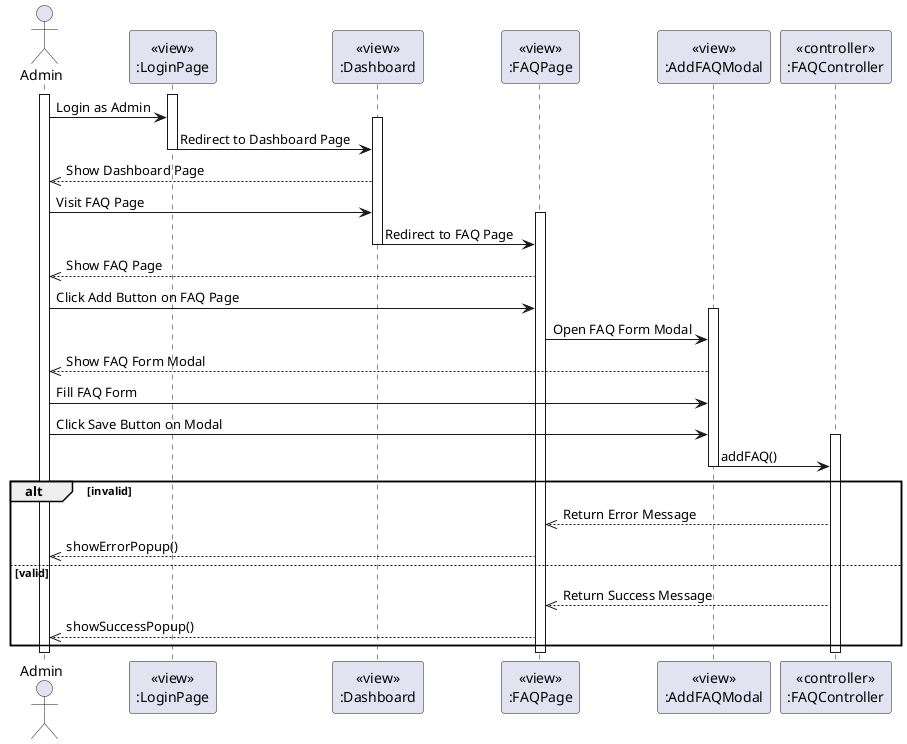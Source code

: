 @startuml AddFAQ
actor Admin
participant LoginPageView [
  <<view>>
  :LoginPage
]

participant DashboardView [
  <<view>>
  :Dashboard
]

participant FAQView [
  <<view>>
  :FAQPage
]

participant AddFAQModalView [
  <<view>>
  :AddFAQModal
]

participant FAQController [
  <<controller>>
  :FAQController
]

activate Admin
activate LoginPageView
Admin -> LoginPageView: Login as Admin
activate DashboardView
LoginPageView -> DashboardView: Redirect to Dashboard Page
deactivate LoginPageView

DashboardView -->> Admin: Show Dashboard Page

Admin -> DashboardView: Visit FAQ Page
activate FAQView
DashboardView -> FAQView: Redirect to FAQ Page
deactivate DashboardView

FAQView -->> Admin: Show FAQ Page

Admin -> FAQView: Click Add Button on FAQ Page

activate AddFAQModalView
FAQView -> AddFAQModalView: Open FAQ Form Modal
AddFAQModalView -->> Admin: Show FAQ Form Modal

Admin -> AddFAQModalView: Fill FAQ Form
Admin -> AddFAQModalView: Click Save Button on Modal

activate FAQController
AddFAQModalView -> FAQController: addFAQ()
deactivate AddFAQModalView
alt invalid
    FAQController -->> FAQView: Return Error Message
    FAQView -->> Admin: showErrorPopup()
else valid
    FAQController -->> FAQView: Return Success Message
    FAQView -->> Admin: showSuccessPopup()
end

deactivate FAQController

deactivate Admin
deactivate FAQView
@enduml
